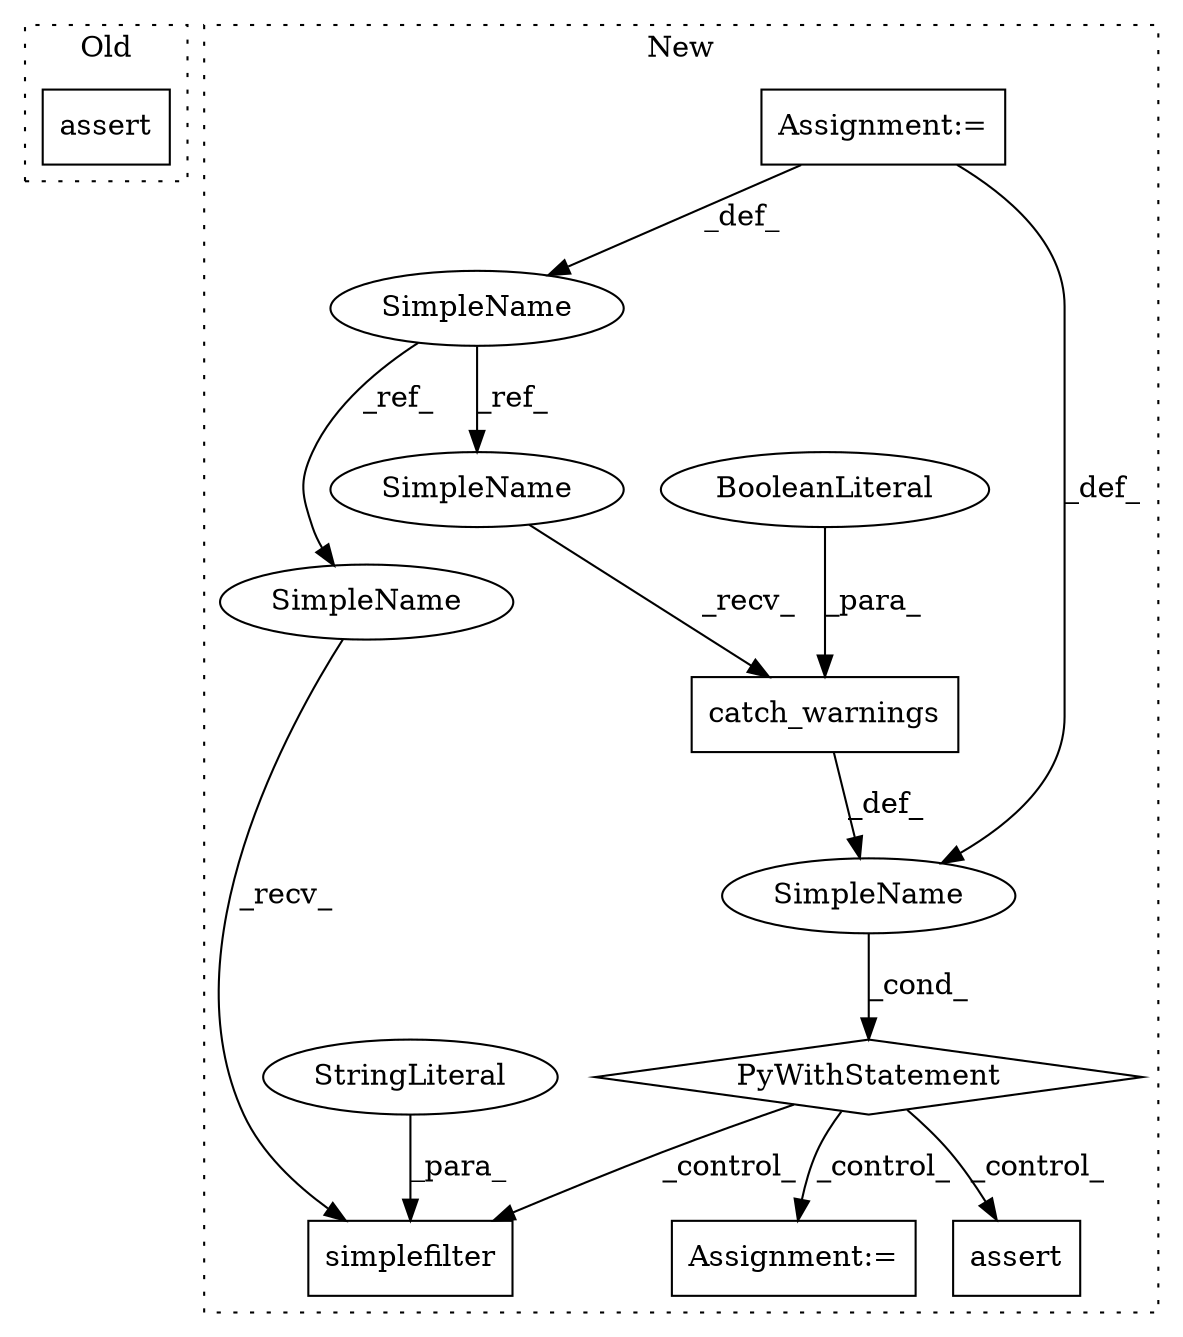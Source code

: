 digraph G {
subgraph cluster0 {
1 [label="assert" a="32" s="5373,5525" l="12,1" shape="box"];
label = "Old";
style="dotted";
}
subgraph cluster1 {
2 [label="simplefilter" a="32" s="5766,5787" l="13,1" shape="box"];
3 [label="StringLiteral" a="45" s="5779" l="8" shape="ellipse"];
4 [label="SimpleName" a="42" s="5251" l="8" shape="ellipse"];
5 [label="catch_warnings" a="32" s="5692,5711" l="15,1" shape="box"];
6 [label="SimpleName" a="42" s="" l="" shape="ellipse"];
7 [label="PyWithStatement" a="104" s="5673,5712" l="10,2" shape="diamond"];
8 [label="Assignment:=" a="7" s="5251" l="8" shape="box"];
9 [label="assert" a="32" s="5946,5973" l="12,1" shape="box"];
10 [label="Assignment:=" a="7" s="5802" l="1" shape="box"];
11 [label="BooleanLiteral" a="9" s="5707" l="4" shape="ellipse"];
12 [label="SimpleName" a="42" s="5757" l="8" shape="ellipse"];
13 [label="SimpleName" a="42" s="5683" l="8" shape="ellipse"];
label = "New";
style="dotted";
}
3 -> 2 [label="_para_"];
4 -> 13 [label="_ref_"];
4 -> 12 [label="_ref_"];
5 -> 6 [label="_def_"];
6 -> 7 [label="_cond_"];
7 -> 10 [label="_control_"];
7 -> 2 [label="_control_"];
7 -> 9 [label="_control_"];
8 -> 6 [label="_def_"];
8 -> 4 [label="_def_"];
11 -> 5 [label="_para_"];
12 -> 2 [label="_recv_"];
13 -> 5 [label="_recv_"];
}